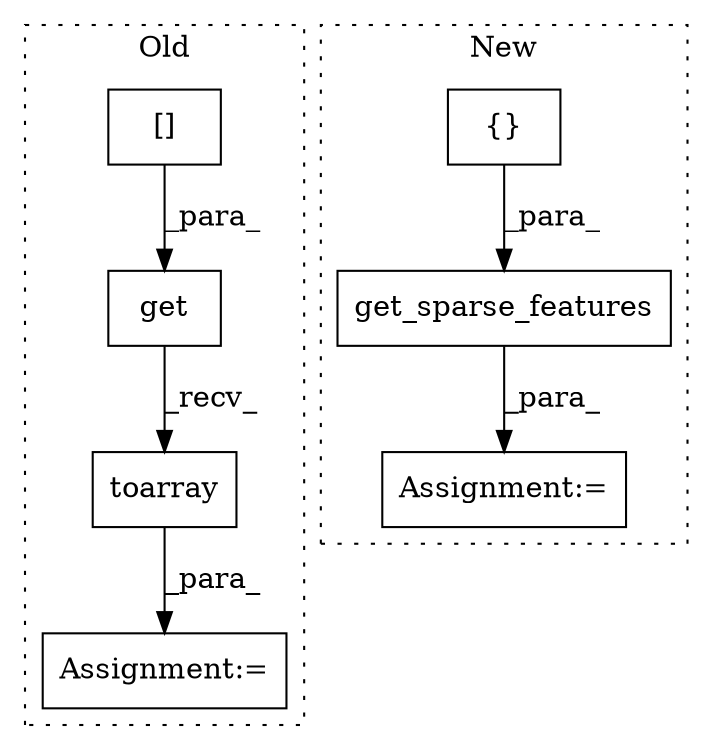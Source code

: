 digraph G {
subgraph cluster0 {
1 [label="toarray" a="32" s="2077" l="9" shape="box"];
4 [label="get" a="32" s="2045,2075" l="4,1" shape="box"];
5 [label="[]" a="2" s="2049,2074" l="21,1" shape="box"];
6 [label="Assignment:=" a="7" s="2031" l="1" shape="box"];
label = "Old";
style="dotted";
}
subgraph cluster1 {
2 [label="get_sparse_features" a="32" s="1872,1908" l="20,1" shape="box"];
3 [label="{}" a="4" s="1906" l="2" shape="box"];
7 [label="Assignment:=" a="7" s="1858" l="1" shape="box"];
label = "New";
style="dotted";
}
1 -> 6 [label="_para_"];
2 -> 7 [label="_para_"];
3 -> 2 [label="_para_"];
4 -> 1 [label="_recv_"];
5 -> 4 [label="_para_"];
}